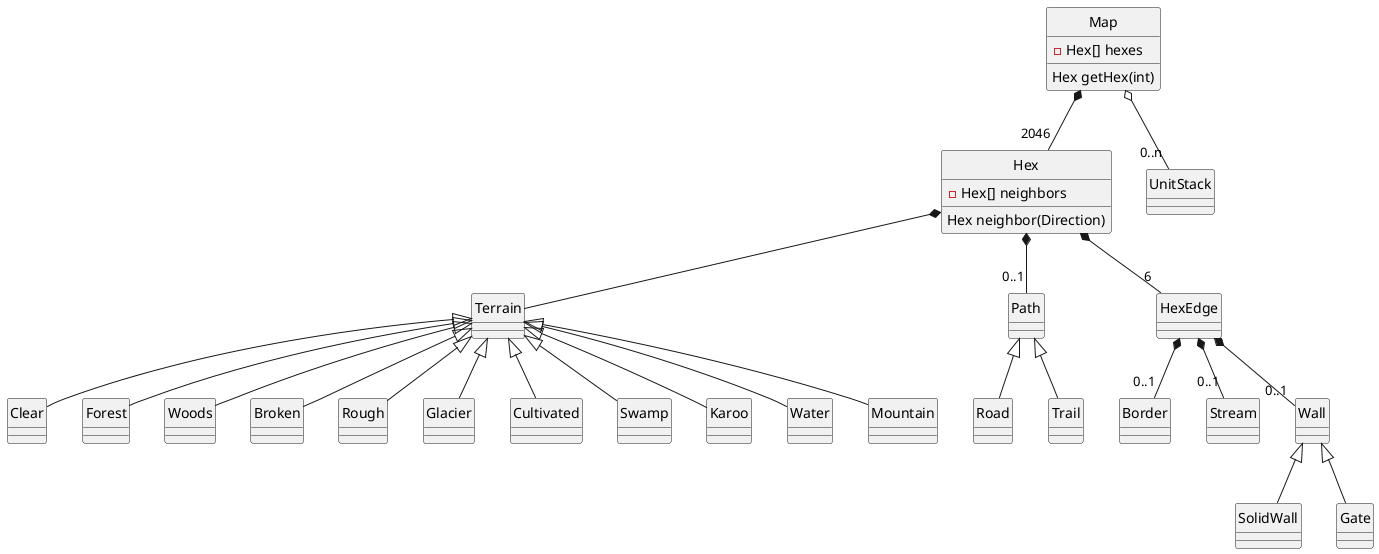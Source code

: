 @startuml
hide circle
' <|-- is "extention" and used for class inheritence
' *-- is composition (static aggregation), for when b is permanently "part of" a
' o-- is aggregation (dynamic aggregation)

class Map {
    -Hex[] hexes
	Hex getHex(int)

}

class Hex {
	-Hex[] neighbors
	Hex neighbor(Direction)
}

Map o-- "0..n" UnitStack
Map *-- "2046" Hex

Hex *-- Terrain
Hex *-- "0..1" Path
               Path <|-- Road
               Path <|-- Trail
Hex *-- "6" HexEdge
HexEdge *-- "0..1" Border
HexEdge *-- "0..1" Stream
HexEdge *-- "0..1" Wall
                   Wall <|-- SolidWall
                   Wall <|-- Gate
Terrain <|-- Clear
Terrain <|-- Forest
Terrain <|-- Woods
Terrain <|-- Broken
Terrain <|-- Rough
Terrain <|-- Glacier
Terrain <|-- Cultivated
Terrain <|-- Swamp
Terrain <|-- Karoo
Terrain <|-- Water
Terrain <|-- Mountain

'Hex Stuff:
'Tunnel, Vortex, Portal, Volcano,Capital
'
'Ford, Capital
'Hex Edge Terrain:
'Stream, Wall, Gate, 
@enduml
